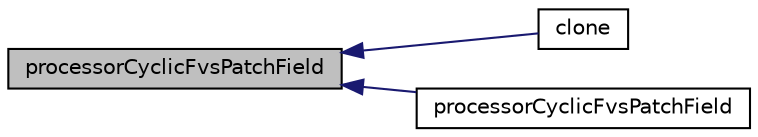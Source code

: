digraph "processorCyclicFvsPatchField"
{
  bgcolor="transparent";
  edge [fontname="Helvetica",fontsize="10",labelfontname="Helvetica",labelfontsize="10"];
  node [fontname="Helvetica",fontsize="10",shape=record];
  rankdir="LR";
  Node1 [label="processorCyclicFvsPatchField",height=0.2,width=0.4,color="black", fillcolor="grey75", style="filled", fontcolor="black"];
  Node1 -> Node2 [dir="back",color="midnightblue",fontsize="10",style="solid",fontname="Helvetica"];
  Node2 [label="clone",height=0.2,width=0.4,color="black",URL="$a02018.html#ac66a399f2b92af7c547812bb4ae9914c",tooltip="Construct and return a clone. "];
  Node1 -> Node3 [dir="back",color="midnightblue",fontsize="10",style="solid",fontname="Helvetica"];
  Node3 [label="processorCyclicFvsPatchField",height=0.2,width=0.4,color="black",URL="$a02018.html#a3761f8704eb3f6417383ef96e00cc5c7",tooltip="Construct from patch and internal field and patch field. "];
}
